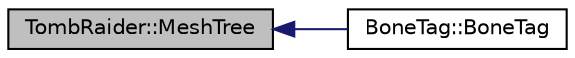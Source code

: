 digraph "TombRaider::MeshTree"
{
 // INTERACTIVE_SVG=YES
  edge [fontname="Helvetica",fontsize="10",labelfontname="Helvetica",labelfontsize="10"];
  node [fontname="Helvetica",fontsize="10",shape=record];
  rankdir="LR";
  Node1 [label="TombRaider::MeshTree",height=0.2,width=0.4,color="black", fillcolor="grey75", style="filled" fontcolor="black"];
  Node1 -> Node2 [dir="back",color="midnightblue",fontsize="10",style="solid",fontname="Helvetica"];
  Node2 [label="BoneTag::BoneTag",height=0.2,width=0.4,color="black", fillcolor="white", style="filled",URL="$class_bone_tag.html#acffc46d14d55e7a02a99c303ccea8612"];
}
